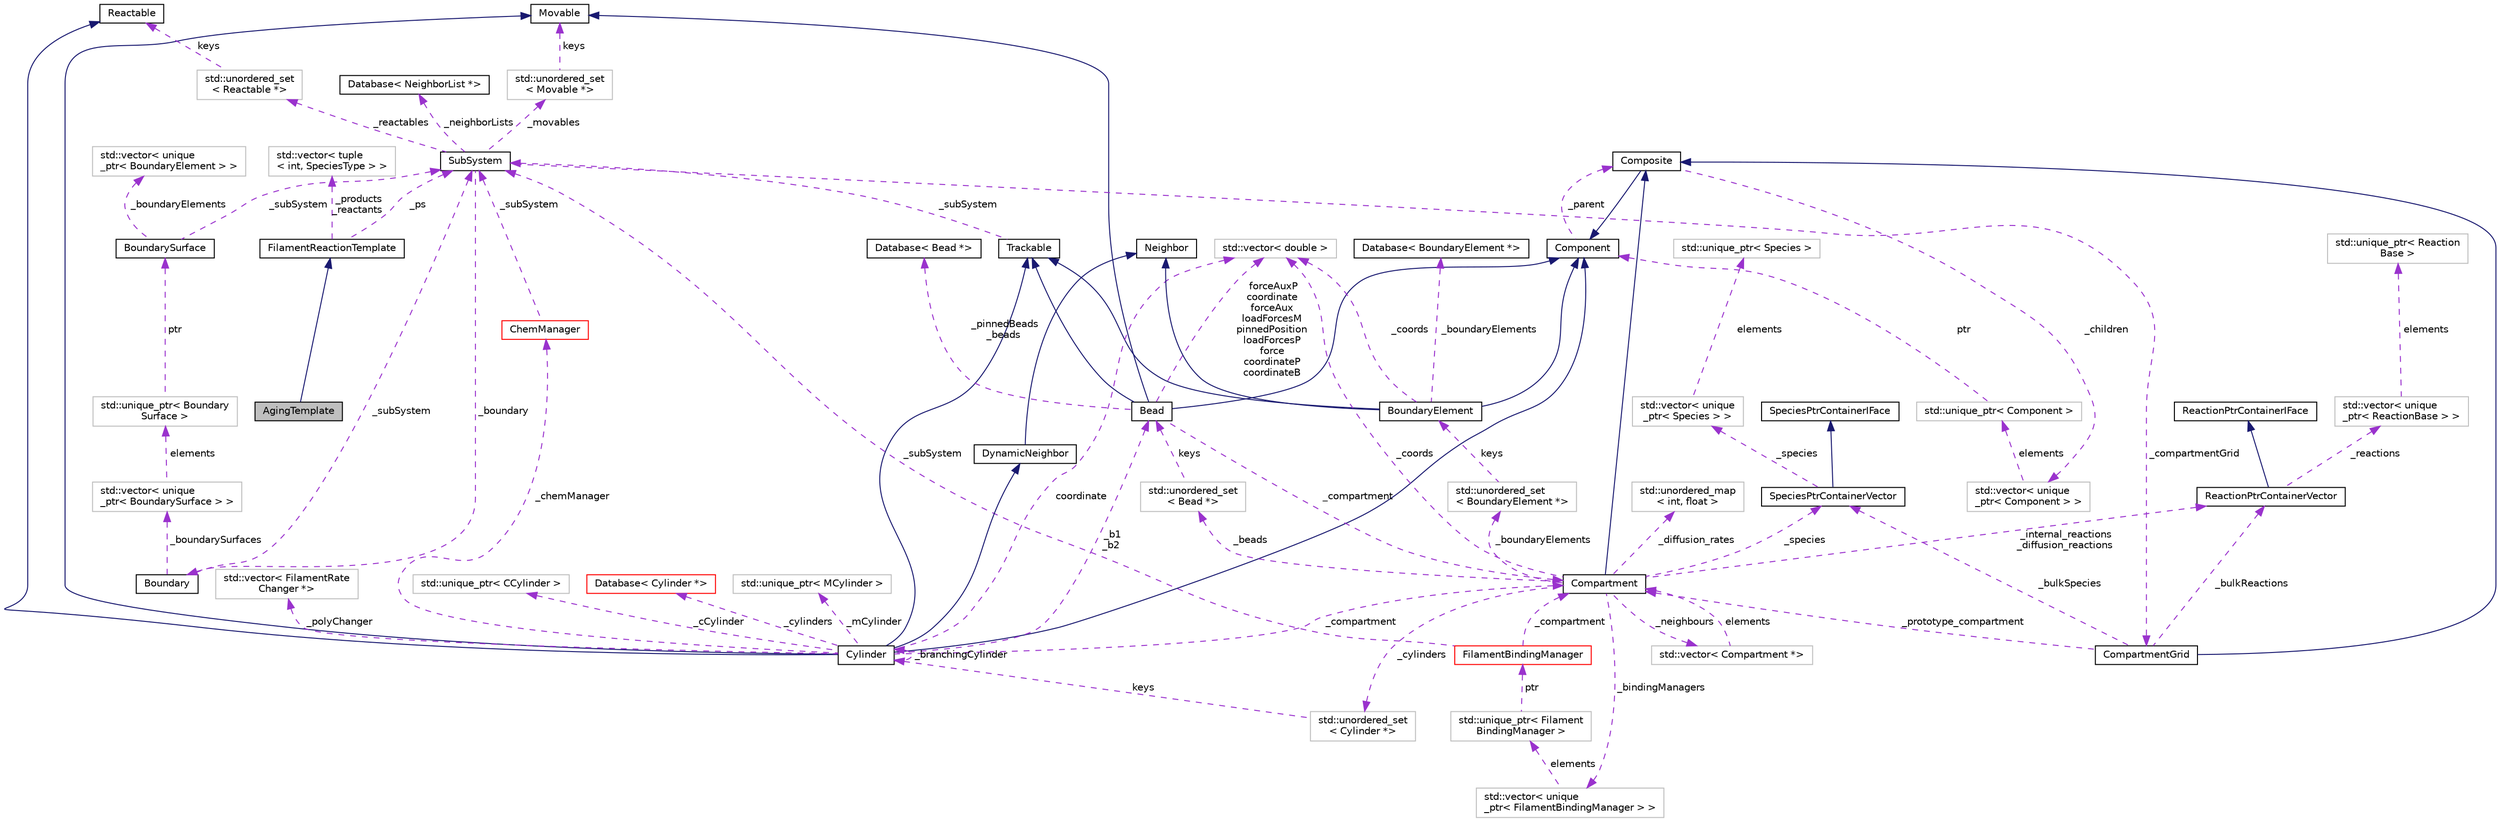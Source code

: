 digraph "AgingTemplate"
{
 // INTERACTIVE_SVG=YES
  edge [fontname="Helvetica",fontsize="10",labelfontname="Helvetica",labelfontsize="10"];
  node [fontname="Helvetica",fontsize="10",shape=record];
  Node2 [label="AgingTemplate",height=0.2,width=0.4,color="black", fillcolor="grey75", style="filled", fontcolor="black"];
  Node3 -> Node2 [dir="back",color="midnightblue",fontsize="10",style="solid",fontname="Helvetica"];
  Node3 [label="FilamentReactionTemplate",height=0.2,width=0.4,color="black", fillcolor="white", style="filled",URL="$classFilamentReactionTemplate.html",tooltip="To store Filament chemical reaction information read from an input file. "];
  Node4 -> Node3 [dir="back",color="darkorchid3",fontsize="10",style="dashed",label=" _products\n_reactants" ,fontname="Helvetica"];
  Node4 [label="std::vector\< tuple\l\< int, SpeciesType \> \>",height=0.2,width=0.4,color="grey75", fillcolor="white", style="filled"];
  Node5 -> Node3 [dir="back",color="darkorchid3",fontsize="10",style="dashed",label=" _ps" ,fontname="Helvetica"];
  Node5 [label="SubSystem",height=0.2,width=0.4,color="black", fillcolor="white", style="filled",URL="$classSubSystem.html",tooltip="Manages all Movables and Reactables. "];
  Node6 -> Node5 [dir="back",color="darkorchid3",fontsize="10",style="dashed",label=" _movables" ,fontname="Helvetica"];
  Node6 [label="std::unordered_set\l\< Movable *\>",height=0.2,width=0.4,color="grey75", fillcolor="white", style="filled"];
  Node7 -> Node6 [dir="back",color="darkorchid3",fontsize="10",style="dashed",label=" keys" ,fontname="Helvetica"];
  Node7 [label="Movable",height=0.2,width=0.4,color="black", fillcolor="white", style="filled",URL="$classMovable.html",tooltip="An abstract base class for a movable element in the SubSystem. "];
  Node8 -> Node5 [dir="back",color="darkorchid3",fontsize="10",style="dashed",label=" _reactables" ,fontname="Helvetica"];
  Node8 [label="std::unordered_set\l\< Reactable *\>",height=0.2,width=0.4,color="grey75", fillcolor="white", style="filled"];
  Node9 -> Node8 [dir="back",color="darkorchid3",fontsize="10",style="dashed",label=" keys" ,fontname="Helvetica"];
  Node9 [label="Reactable",height=0.2,width=0.4,color="black", fillcolor="white", style="filled",URL="$classReactable.html",tooltip="An abstract base class for a reactable element in the SubSystem. "];
  Node10 -> Node5 [dir="back",color="darkorchid3",fontsize="10",style="dashed",label=" _boundary" ,fontname="Helvetica"];
  Node10 [label="Boundary",height=0.2,width=0.4,color="black", fillcolor="white", style="filled",URL="$classBoundary.html",tooltip="To store all BoundarySurfaces that are in the SubSystem. "];
  Node5 -> Node10 [dir="back",color="darkorchid3",fontsize="10",style="dashed",label=" _subSystem" ,fontname="Helvetica"];
  Node11 -> Node10 [dir="back",color="darkorchid3",fontsize="10",style="dashed",label=" _boundarySurfaces" ,fontname="Helvetica"];
  Node11 [label="std::vector\< unique\l_ptr\< BoundarySurface \> \>",height=0.2,width=0.4,color="grey75", fillcolor="white", style="filled"];
  Node12 -> Node11 [dir="back",color="darkorchid3",fontsize="10",style="dashed",label=" elements" ,fontname="Helvetica"];
  Node12 [label="std::unique_ptr\< Boundary\lSurface \>",height=0.2,width=0.4,color="grey75", fillcolor="white", style="filled"];
  Node13 -> Node12 [dir="back",color="darkorchid3",fontsize="10",style="dashed",label=" ptr" ,fontname="Helvetica"];
  Node13 [label="BoundarySurface",height=0.2,width=0.4,color="black", fillcolor="white", style="filled",URL="$classBoundarySurface.html",tooltip="A boundary shape that holds BoundaryElements. "];
  Node5 -> Node13 [dir="back",color="darkorchid3",fontsize="10",style="dashed",label=" _subSystem" ,fontname="Helvetica"];
  Node14 -> Node13 [dir="back",color="darkorchid3",fontsize="10",style="dashed",label=" _boundaryElements" ,fontname="Helvetica"];
  Node14 [label="std::vector\< unique\l_ptr\< BoundaryElement \> \>",height=0.2,width=0.4,color="grey75", fillcolor="white", style="filled"];
  Node25 -> Node5 [dir="back",color="darkorchid3",fontsize="10",style="dashed",label=" _compartmentGrid" ,fontname="Helvetica"];
  Node25 [label="CompartmentGrid",height=0.2,width=0.4,color="black", fillcolor="white", style="filled",URL="$classCompartmentGrid.html",tooltip="A simple n-dimensional grid of Compartment objects. "];
  Node18 -> Node25 [dir="back",color="midnightblue",fontsize="10",style="solid",fontname="Helvetica"];
  Node18 [label="Composite",height=0.2,width=0.4,color="black", fillcolor="white", style="filled",URL="$classComposite.html",tooltip="The aggregating class for the Composite pattern. "];
  Node17 -> Node18 [dir="back",color="midnightblue",fontsize="10",style="solid",fontname="Helvetica"];
  Node17 [label="Component",height=0.2,width=0.4,color="black", fillcolor="white", style="filled",URL="$classComponent.html",tooltip="The base class for the Composite pattern hieararchy. "];
  Node18 -> Node17 [dir="back",color="darkorchid3",fontsize="10",style="dashed",label=" _parent" ,fontname="Helvetica"];
  Node19 -> Node18 [dir="back",color="darkorchid3",fontsize="10",style="dashed",label=" _children" ,fontname="Helvetica"];
  Node19 [label="std::vector\< unique\l_ptr\< Component \> \>",height=0.2,width=0.4,color="grey75", fillcolor="white", style="filled"];
  Node20 -> Node19 [dir="back",color="darkorchid3",fontsize="10",style="dashed",label=" elements" ,fontname="Helvetica"];
  Node20 [label="std::unique_ptr\< Component \>",height=0.2,width=0.4,color="grey75", fillcolor="white", style="filled"];
  Node17 -> Node20 [dir="back",color="darkorchid3",fontsize="10",style="dashed",label=" ptr" ,fontname="Helvetica"];
  Node26 -> Node25 [dir="back",color="darkorchid3",fontsize="10",style="dashed",label=" _prototype_compartment" ,fontname="Helvetica"];
  Node26 [label="Compartment",height=0.2,width=0.4,color="black", fillcolor="white", style="filled",URL="$classCompartment.html",tooltip="A container or holding Species and Reactions. "];
  Node18 -> Node26 [dir="back",color="midnightblue",fontsize="10",style="solid",fontname="Helvetica"];
  Node27 -> Node26 [dir="back",color="darkorchid3",fontsize="10",style="dashed",label=" _beads" ,fontname="Helvetica"];
  Node27 [label="std::unordered_set\l\< Bead *\>",height=0.2,width=0.4,color="grey75", fillcolor="white", style="filled"];
  Node28 -> Node27 [dir="back",color="darkorchid3",fontsize="10",style="dashed",label=" keys" ,fontname="Helvetica"];
  Node28 [label="Bead",height=0.2,width=0.4,color="black", fillcolor="white", style="filled",URL="$classBead.html",tooltip="Represents a single coordinate between Cylinders, and holds forces needed for mechanical equilibratio..."];
  Node17 -> Node28 [dir="back",color="midnightblue",fontsize="10",style="solid",fontname="Helvetica"];
  Node21 -> Node28 [dir="back",color="midnightblue",fontsize="10",style="solid",fontname="Helvetica"];
  Node21 [label="Trackable",height=0.2,width=0.4,color="black", fillcolor="white", style="filled",URL="$classTrackable.html",tooltip="An abstract base class for a trackable object in the SubSystem. "];
  Node5 -> Node21 [dir="back",color="darkorchid3",fontsize="10",style="dashed",label=" _subSystem" ,fontname="Helvetica"];
  Node7 -> Node28 [dir="back",color="midnightblue",fontsize="10",style="solid",fontname="Helvetica"];
  Node26 -> Node28 [dir="back",color="darkorchid3",fontsize="10",style="dashed",label=" _compartment" ,fontname="Helvetica"];
  Node29 -> Node28 [dir="back",color="darkorchid3",fontsize="10",style="dashed",label=" _pinnedBeads\n_beads" ,fontname="Helvetica"];
  Node29 [label="Database\< Bead *\>",height=0.2,width=0.4,color="black", fillcolor="white", style="filled",URL="$classDatabase.html"];
  Node24 -> Node28 [dir="back",color="darkorchid3",fontsize="10",style="dashed",label=" forceAuxP\ncoordinate\nforceAux\nloadForcesM\npinnedPosition\nloadForcesP\nforce\ncoordinateP\ncoordinateB" ,fontname="Helvetica"];
  Node24 [label="std::vector\< double \>",height=0.2,width=0.4,color="grey75", fillcolor="white", style="filled"];
  Node30 -> Node26 [dir="back",color="darkorchid3",fontsize="10",style="dashed",label=" _neighbours" ,fontname="Helvetica"];
  Node30 [label="std::vector\< Compartment *\>",height=0.2,width=0.4,color="grey75", fillcolor="white", style="filled"];
  Node26 -> Node30 [dir="back",color="darkorchid3",fontsize="10",style="dashed",label=" elements" ,fontname="Helvetica"];
  Node31 -> Node26 [dir="back",color="darkorchid3",fontsize="10",style="dashed",label=" _cylinders" ,fontname="Helvetica"];
  Node31 [label="std::unordered_set\l\< Cylinder *\>",height=0.2,width=0.4,color="grey75", fillcolor="white", style="filled"];
  Node32 -> Node31 [dir="back",color="darkorchid3",fontsize="10",style="dashed",label=" keys" ,fontname="Helvetica"];
  Node32 [label="Cylinder",height=0.2,width=0.4,color="black", fillcolor="white", style="filled",URL="$classCylinder.html",tooltip="A container to store a MCylinder and CCylinder. "];
  Node17 -> Node32 [dir="back",color="midnightblue",fontsize="10",style="solid",fontname="Helvetica"];
  Node21 -> Node32 [dir="back",color="midnightblue",fontsize="10",style="solid",fontname="Helvetica"];
  Node7 -> Node32 [dir="back",color="midnightblue",fontsize="10",style="solid",fontname="Helvetica"];
  Node9 -> Node32 [dir="back",color="midnightblue",fontsize="10",style="solid",fontname="Helvetica"];
  Node33 -> Node32 [dir="back",color="midnightblue",fontsize="10",style="solid",fontname="Helvetica"];
  Node33 [label="DynamicNeighbor",height=0.2,width=0.4,color="black", fillcolor="white", style="filled",URL="$classDynamicNeighbor.html",tooltip="An abstract base class for any element that can be added or removed from a NeighborList dynamically a..."];
  Node22 -> Node33 [dir="back",color="midnightblue",fontsize="10",style="solid",fontname="Helvetica"];
  Node22 [label="Neighbor",height=0.2,width=0.4,color="black", fillcolor="white", style="filled",URL="$classNeighbor.html",tooltip="An abstract base class for any element that can be added or removed from a NeighborList statically at..."];
  Node32 -> Node32 [dir="back",color="darkorchid3",fontsize="10",style="dashed",label=" _branchingCylinder" ,fontname="Helvetica"];
  Node34 -> Node32 [dir="back",color="darkorchid3",fontsize="10",style="dashed",label=" _polyChanger" ,fontname="Helvetica"];
  Node34 [label="std::vector\< FilamentRate\lChanger *\>",height=0.2,width=0.4,color="grey75", fillcolor="white", style="filled"];
  Node36 -> Node32 [dir="back",color="darkorchid3",fontsize="10",style="dashed",label=" _cCylinder" ,fontname="Helvetica"];
  Node36 [label="std::unique_ptr\< CCylinder \>",height=0.2,width=0.4,color="grey75", fillcolor="white", style="filled"];
  Node28 -> Node32 [dir="back",color="darkorchid3",fontsize="10",style="dashed",label=" _b1\n_b2" ,fontname="Helvetica"];
  Node56 -> Node32 [dir="back",color="darkorchid3",fontsize="10",style="dashed",label=" _cylinders" ,fontname="Helvetica"];
  Node56 [label="Database\< Cylinder *\>",height=0.2,width=0.4,color="red", fillcolor="white", style="filled",URL="$classDatabase.html"];
  Node26 -> Node32 [dir="back",color="darkorchid3",fontsize="10",style="dashed",label=" _compartment" ,fontname="Helvetica"];
  Node58 -> Node32 [dir="back",color="darkorchid3",fontsize="10",style="dashed",label=" _chemManager" ,fontname="Helvetica"];
  Node58 [label="ChemManager",height=0.2,width=0.4,color="red", fillcolor="white", style="filled",URL="$classChemManager.html",tooltip="For initailizing chemical reactions based on a specific system. "];
  Node5 -> Node58 [dir="back",color="darkorchid3",fontsize="10",style="dashed",label=" _subSystem" ,fontname="Helvetica"];
  Node72 -> Node32 [dir="back",color="darkorchid3",fontsize="10",style="dashed",label=" _mCylinder" ,fontname="Helvetica"];
  Node72 [label="std::unique_ptr\< MCylinder \>",height=0.2,width=0.4,color="grey75", fillcolor="white", style="filled"];
  Node24 -> Node32 [dir="back",color="darkorchid3",fontsize="10",style="dashed",label=" coordinate" ,fontname="Helvetica"];
  Node74 -> Node26 [dir="back",color="darkorchid3",fontsize="10",style="dashed",label=" _boundaryElements" ,fontname="Helvetica"];
  Node74 [label="std::unordered_set\l\< BoundaryElement *\>",height=0.2,width=0.4,color="grey75", fillcolor="white", style="filled"];
  Node16 -> Node74 [dir="back",color="darkorchid3",fontsize="10",style="dashed",label=" keys" ,fontname="Helvetica"];
  Node16 [label="BoundaryElement",height=0.2,width=0.4,color="black", fillcolor="white", style="filled",URL="$classBoundaryElement.html",tooltip="Represents an element of a BoundarySurface. "];
  Node17 -> Node16 [dir="back",color="midnightblue",fontsize="10",style="solid",fontname="Helvetica"];
  Node21 -> Node16 [dir="back",color="midnightblue",fontsize="10",style="solid",fontname="Helvetica"];
  Node22 -> Node16 [dir="back",color="midnightblue",fontsize="10",style="solid",fontname="Helvetica"];
  Node23 -> Node16 [dir="back",color="darkorchid3",fontsize="10",style="dashed",label=" _boundaryElements" ,fontname="Helvetica"];
  Node23 [label="Database\< BoundaryElement *\>",height=0.2,width=0.4,color="black", fillcolor="white", style="filled",URL="$classDatabase.html"];
  Node24 -> Node16 [dir="back",color="darkorchid3",fontsize="10",style="dashed",label=" _coords" ,fontname="Helvetica"];
  Node75 -> Node26 [dir="back",color="darkorchid3",fontsize="10",style="dashed",label=" _internal_reactions\n_diffusion_reactions" ,fontname="Helvetica"];
  Node75 [label="ReactionPtrContainerVector",height=0.2,width=0.4,color="black", fillcolor="white", style="filled",URL="$classReactionPtrContainerVector.html",tooltip="A concrete class implementing the ReactionPtrContainerIFace, using vector<unique_ptr<ReactionBase>> a..."];
  Node76 -> Node75 [dir="back",color="midnightblue",fontsize="10",style="solid",fontname="Helvetica"];
  Node76 [label="ReactionPtrContainerIFace",height=0.2,width=0.4,color="black", fillcolor="white", style="filled",URL="$classReactionPtrContainerIFace.html",tooltip="An abstract interface for a container of pointers to reaction objects. "];
  Node77 -> Node75 [dir="back",color="darkorchid3",fontsize="10",style="dashed",label=" _reactions" ,fontname="Helvetica"];
  Node77 [label="std::vector\< unique\l_ptr\< ReactionBase \> \>",height=0.2,width=0.4,color="grey75", fillcolor="white", style="filled"];
  Node78 -> Node77 [dir="back",color="darkorchid3",fontsize="10",style="dashed",label=" elements" ,fontname="Helvetica"];
  Node78 [label="std::unique_ptr\< Reaction\lBase \>",height=0.2,width=0.4,color="grey75", fillcolor="white", style="filled"];
  Node79 -> Node26 [dir="back",color="darkorchid3",fontsize="10",style="dashed",label=" _diffusion_rates" ,fontname="Helvetica"];
  Node79 [label="std::unordered_map\l\< int, float \>",height=0.2,width=0.4,color="grey75", fillcolor="white", style="filled"];
  Node24 -> Node26 [dir="back",color="darkorchid3",fontsize="10",style="dashed",label=" _coords" ,fontname="Helvetica"];
  Node80 -> Node26 [dir="back",color="darkorchid3",fontsize="10",style="dashed",label=" _bindingManagers" ,fontname="Helvetica"];
  Node80 [label="std::vector\< unique\l_ptr\< FilamentBindingManager \> \>",height=0.2,width=0.4,color="grey75", fillcolor="white", style="filled"];
  Node81 -> Node80 [dir="back",color="darkorchid3",fontsize="10",style="dashed",label=" elements" ,fontname="Helvetica"];
  Node81 [label="std::unique_ptr\< Filament\lBindingManager \>",height=0.2,width=0.4,color="grey75", fillcolor="white", style="filled"];
  Node82 -> Node81 [dir="back",color="darkorchid3",fontsize="10",style="dashed",label=" ptr" ,fontname="Helvetica"];
  Node82 [label="FilamentBindingManager",height=0.2,width=0.4,color="red", fillcolor="white", style="filled",URL="$classFilamentBindingManager.html",tooltip="To store and manage binding reactions. "];
  Node26 -> Node82 [dir="back",color="darkorchid3",fontsize="10",style="dashed",label=" _compartment" ,fontname="Helvetica"];
  Node5 -> Node82 [dir="back",color="darkorchid3",fontsize="10",style="dashed",label=" _subSystem" ,fontname="Helvetica"];
  Node83 -> Node26 [dir="back",color="darkorchid3",fontsize="10",style="dashed",label=" _species" ,fontname="Helvetica"];
  Node83 [label="SpeciesPtrContainerVector",height=0.2,width=0.4,color="black", fillcolor="white", style="filled",URL="$classSpeciesPtrContainerVector.html",tooltip="A concrete class implementing the SpeciesPtrContainerIFace, using vector<unique_ptr<Species>> as the ..."];
  Node84 -> Node83 [dir="back",color="midnightblue",fontsize="10",style="solid",fontname="Helvetica"];
  Node84 [label="SpeciesPtrContainerIFace",height=0.2,width=0.4,color="black", fillcolor="white", style="filled",URL="$classSpeciesPtrContainerIFace.html",tooltip="An abstract interface for a container of pointers to Species objects. "];
  Node85 -> Node83 [dir="back",color="darkorchid3",fontsize="10",style="dashed",label=" _species" ,fontname="Helvetica"];
  Node85 [label="std::vector\< unique\l_ptr\< Species \> \>",height=0.2,width=0.4,color="grey75", fillcolor="white", style="filled"];
  Node86 -> Node85 [dir="back",color="darkorchid3",fontsize="10",style="dashed",label=" elements" ,fontname="Helvetica"];
  Node86 [label="std::unique_ptr\< Species \>",height=0.2,width=0.4,color="grey75", fillcolor="white", style="filled"];
  Node75 -> Node25 [dir="back",color="darkorchid3",fontsize="10",style="dashed",label=" _bulkReactions" ,fontname="Helvetica"];
  Node83 -> Node25 [dir="back",color="darkorchid3",fontsize="10",style="dashed",label=" _bulkSpecies" ,fontname="Helvetica"];
  Node87 -> Node5 [dir="back",color="darkorchid3",fontsize="10",style="dashed",label=" _neighborLists" ,fontname="Helvetica"];
  Node87 [label="Database\< NeighborList *\>",height=0.2,width=0.4,color="black", fillcolor="white", style="filled",URL="$classDatabase.html"];
}
